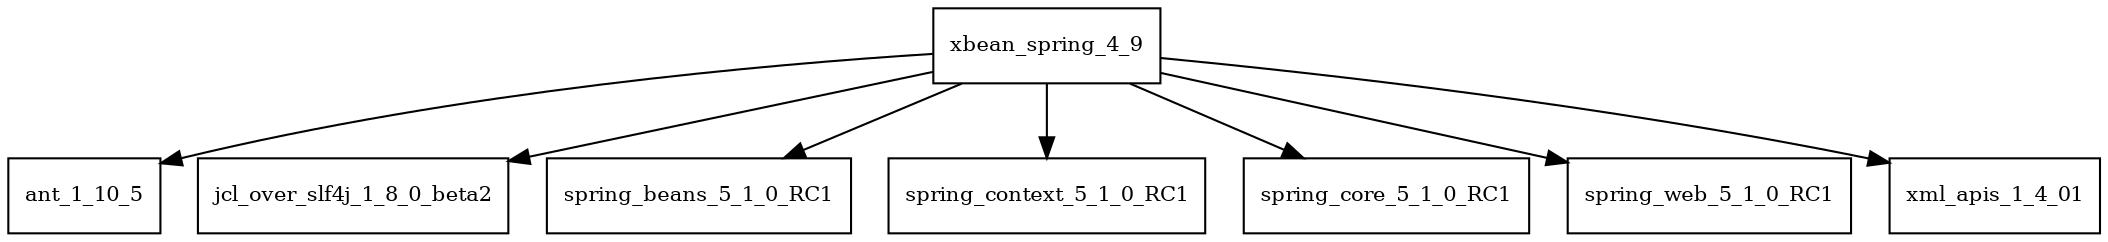 digraph xbean_spring_4_9_dependencies {
  node [shape = box, fontsize=10.0];
  xbean_spring_4_9 -> ant_1_10_5;
  xbean_spring_4_9 -> jcl_over_slf4j_1_8_0_beta2;
  xbean_spring_4_9 -> spring_beans_5_1_0_RC1;
  xbean_spring_4_9 -> spring_context_5_1_0_RC1;
  xbean_spring_4_9 -> spring_core_5_1_0_RC1;
  xbean_spring_4_9 -> spring_web_5_1_0_RC1;
  xbean_spring_4_9 -> xml_apis_1_4_01;
}
